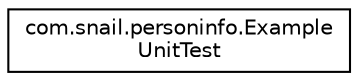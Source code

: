 digraph "Graphical Class Hierarchy"
{
 // LATEX_PDF_SIZE
  edge [fontname="Helvetica",fontsize="10",labelfontname="Helvetica",labelfontsize="10"];
  node [fontname="Helvetica",fontsize="10",shape=record];
  rankdir="LR";
  Node0 [label="com.snail.personinfo.Example\lUnitTest",height=0.2,width=0.4,color="black", fillcolor="white", style="filled",URL="$classcom_1_1snail_1_1personinfo_1_1_example_unit_test.html",tooltip=" "];
}
